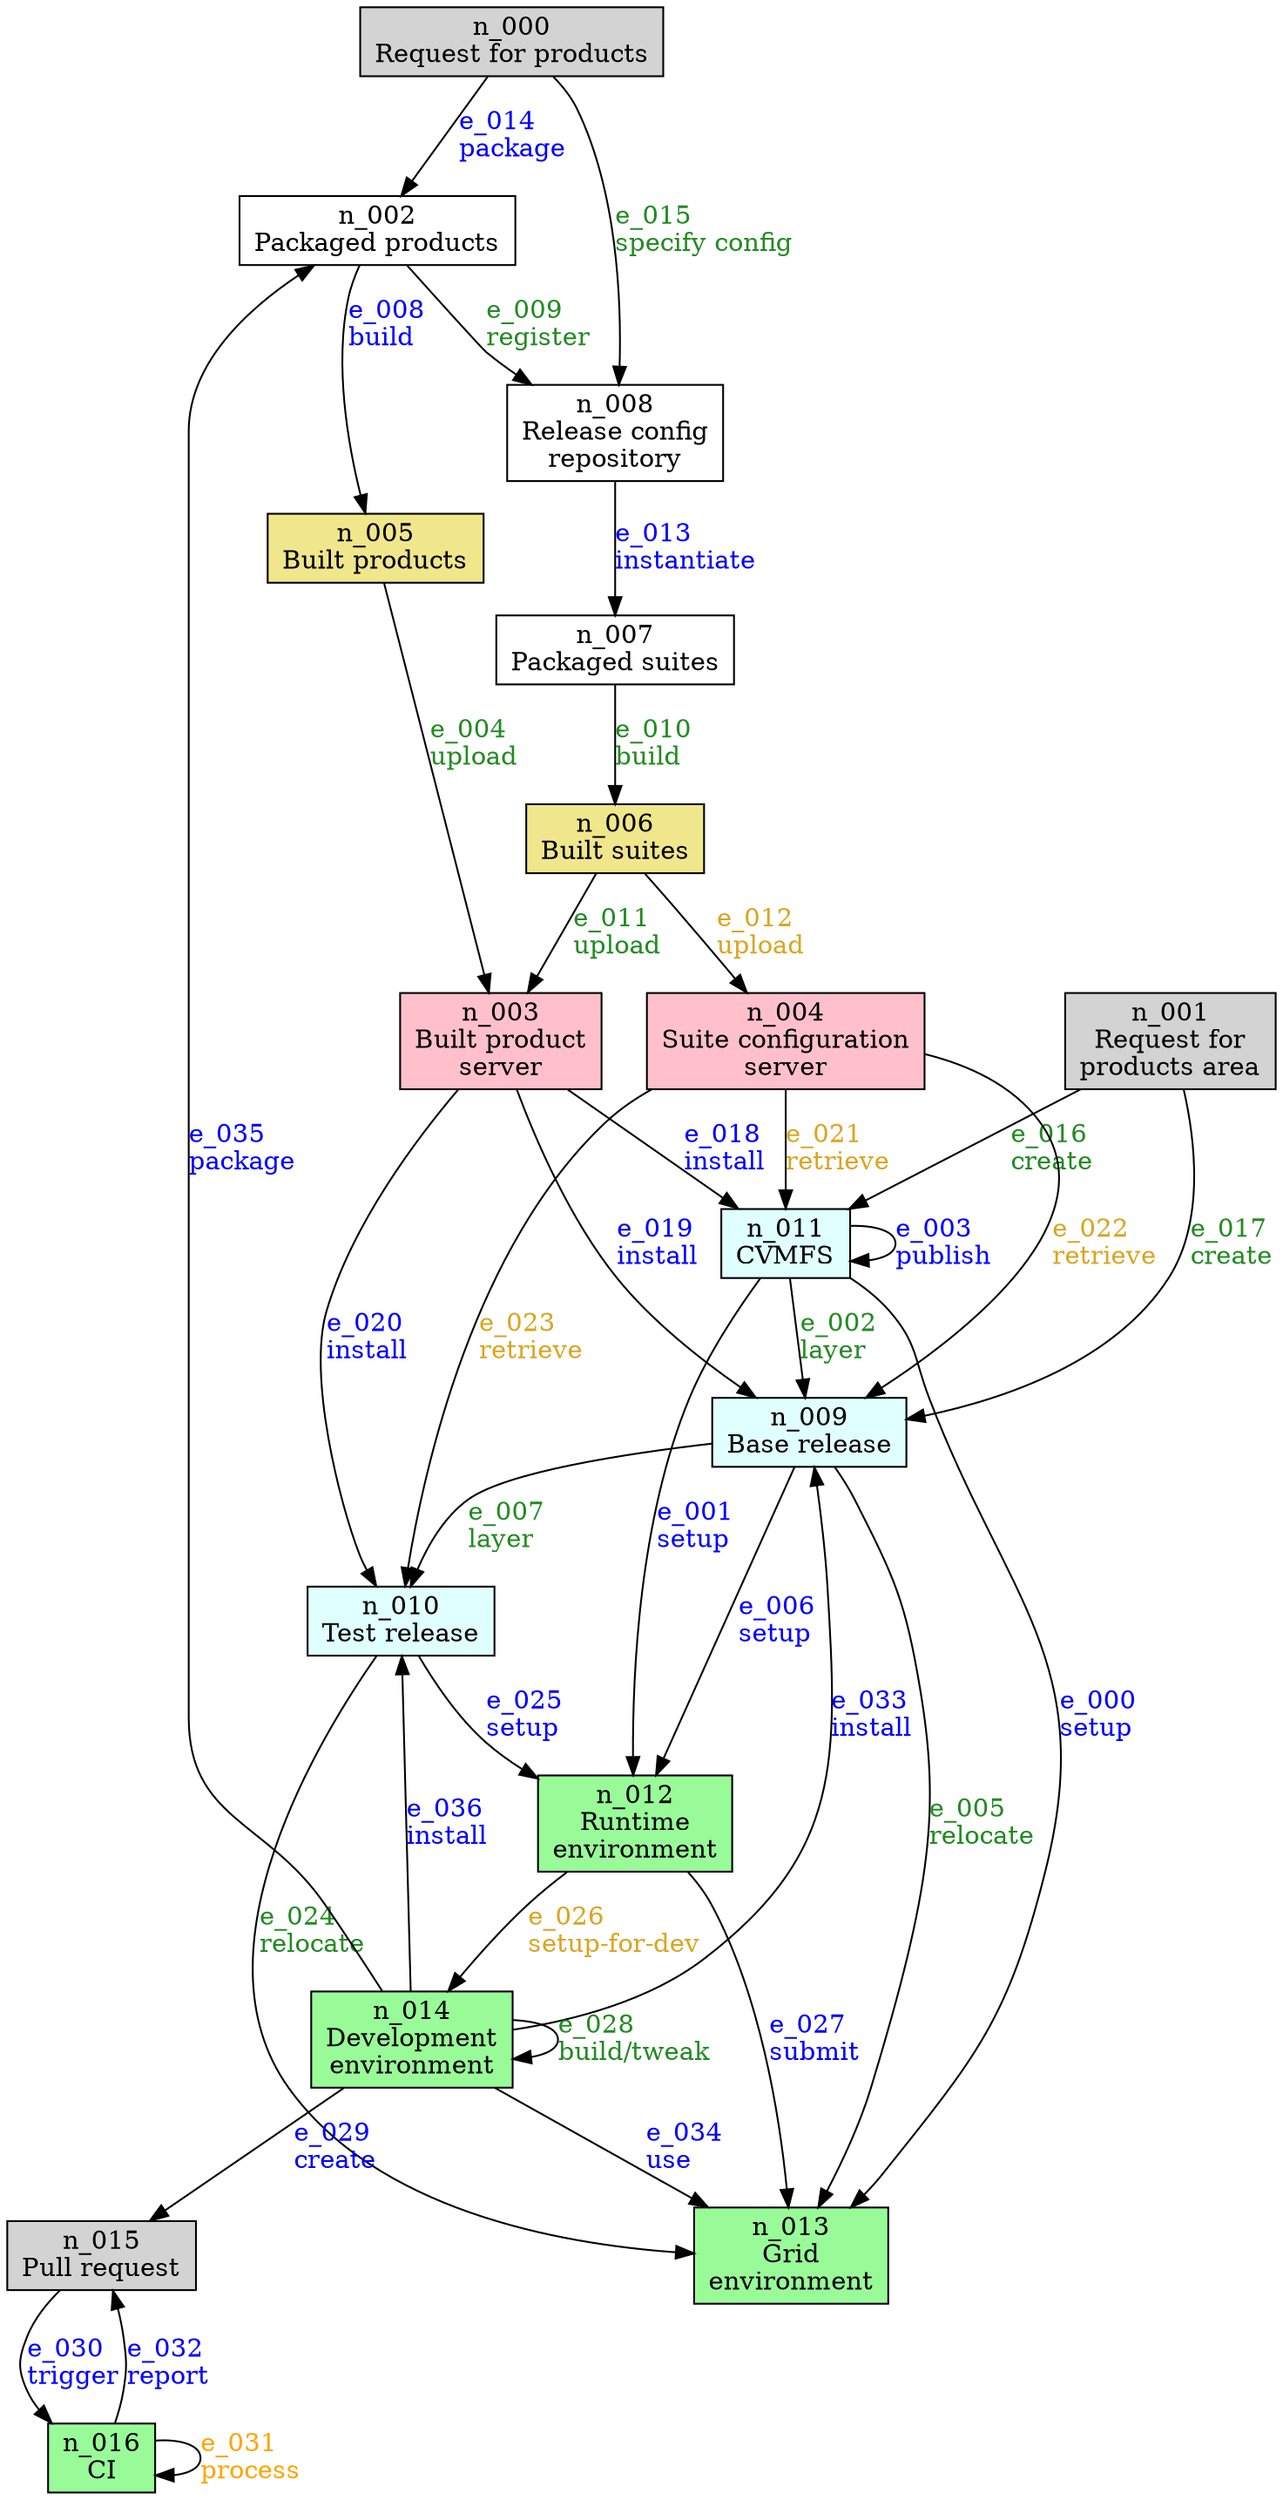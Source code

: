 digraph spack_workflow {

  node [shape="rectangle"]
  nodesep=0.35

  request_for_products [id="n_000", label="n_000\nRequest for products\n", style=filled, fillcolor=lightgray, href="./remaining_work.html#\N"]
  request_for_products_area [id="n_001", label="n_001\nRequest for\nproducts area\n", style=filled, fillcolor=lightgray, href="./remaining_work.html#\N"]
  packaged_products [id="n_002", label="n_002\nPackaged products", href="./remaining_work.html#\N"]
  scisoft [id="n_003", label="n_003\nBuilt product\nserver\n", style=filled, fillcolor=pink, href="./remaining_work.html#\N"]
  suite_config_server [id="n_004", label="n_004\nSuite configuration\nserver\n", style=filled, fillcolor=pink, href="./remaining_work.html#\N"]
  built_products [id="n_005", label="n_005\nBuilt products\n", style=filled, fillcolor=khaki, href="./remaining_work.html#\N"]
  built_env [id="n_006", label="n_006\nBuilt suites\n", style=filled, fillcolor=khaki, href="./remaining_work.html#\N"]
  packaged_suites [id="n_007", label="n_007\nPackaged suites", href="./remaining_work.html#\N"]
  release_config [id="n_008", label="n_008\nRelease config\nrepository", href="./remaining_work.html#\N"]
  base_release [id="n_009", label="n_009\nBase release\n", style=filled, fillcolor=lightcyan, href="./remaining_work.html#\N"]
  test_release [id="n_010", label="n_010\nTest release\n", style=filled, fillcolor=lightcyan, href="./remaining_work.html#\N"]
  CVMFS [id="n_011", label="n_011\n\N\n", style=filled, fillcolor=lightcyan, href="./remaining_work.html#\N"]
  runtime [id="n_012", label="n_012\nRuntime\nenvironment\n", style=filled, fillcolor=palegreen, href="./remaining_work.html#\N"]
  grid [id="n_013", label="n_013\nGrid\nenvironment\n", style=filled, fillcolor=palegreen, href="./remaining_work.html#\N"]
  development [id="n_014", label="n_014\nDevelopment\nenvironment\n", style=filled, fillcolor=palegreen, href="./remaining_work.html#\N"]
  PR [id="n_015", label="n_015\nPull request\n", style=filled, fillcolor=lightgray, href="./remaining_work.html#\N"]
  CI [id="n_016", label="n_016\n\N\n", style=filled, fillcolor=palegreen, href="./remaining_work.html#\N"]

  CVMFS -> grid [id="e_000", label="e_000\lsetup\l", fontcolor=blue, href="./remaining_work.html#e_000"]
  CVMFS -> runtime [id="e_001", label="e_001\lsetup\l", fontcolor=blue, href="./remaining_work.html#e_001"]
  CVMFS -> base_release [id="e_002", label="e_002\llayer\l", fontcolor=forestgreen, href="./remaining_work.html#e_002"]
  CVMFS -> CVMFS [id="e_003", label="e_003\lpublish\l", fontcolor=blue, href="./remaining_work.html#e_003"]
  built_products -> scisoft [id="e_004", label="e_004\lupload\l", fontcolor=forestgreen, href="./remaining_work.html#e_004"]
  base_release -> grid [id="e_005", label="e_005\lrelocate\l", fontcolor=forestgreen, href="./remaining_work.html#e_005"]
  base_release -> runtime [id="e_006", label="e_006\lsetup\l", fontcolor=blue, href="./remaining_work.html#e_006"]
  base_release -> test_release[id="e_007", label="e_007\llayer\l", fontcolor=forestgreen, href="./remaining_work.html#e_007"]
  packaged_products -> built_products [id="e_008", label="e_008\lbuild\l", fontcolor=blue, href="./remaining_work.html#e_008"]
  packaged_products -> release_config [id="e_009", label="e_009\lregister\l", fontcolor=forestgreen, href="./remaining_work.html#e_009"]
  packaged_suites -> built_env [id="e_010", label="e_010\lbuild\l", fontcolor=forestgreen, href="./remaining_work.html#e_010"]
  built_env -> scisoft [id="e_011", label="e_011\lupload\l", fontcolor=forestgreen, href="./remaining_work.html#e_011"]
  built_env -> suite_config_server [id="e_012", label="e_012\lupload\l", fontcolor=goldenrod, href="./remaining_work.html#e_012"]
  release_config -> packaged_suites [id="e_013", label="e_013\linstantiate\l", fontcolor=blue, href="./remaining_work.html#e_013"]
  request_for_products -> packaged_products [id="e_014", label="e_014\lpackage\l", fontcolor=blue, href="./remaining_work.html#e_014"]
  request_for_products -> release_config [id="e_015", label="e_015\lspecify config\l", fontcolor=forestgreen, href="./remaining_work.html#e_015"]
  request_for_products_area -> CVMFS [id="e_016", label="e_016\lcreate\l", fontcolor=forestgreen, href="./remaining_work.html#e_016"]
  request_for_products_area -> base_release [id="e_017", label="e_017\lcreate\l", fontcolor=forestgreen, href="./remaining_work.html#e_017"]
  scisoft -> CVMFS [id="e_018", label="e_018\linstall\l", fontcolor=blue, href="./remaining_work.html#e_018"]
  scisoft -> base_release [id="e_019", label="e_019\linstall\l", fontcolor=blue, href="./remaining_work.html#e_019"]
  scisoft -> test_release [id="e_020", label="e_020\linstall\l", fontcolor=blue, href="./remaining_work.html#e_020"]
  suite_config_server -> CVMFS [id="e_021", label="e_021\lretrieve\l", fontcolor=goldenrod, href="./remaining_work.html#e_021"]
  suite_config_server -> base_release [id="e_022", label="e_022\lretrieve\l", fontcolor=goldenrod, href="./remaining_work.html#e_022"]
  suite_config_server -> test_release [id="e_023", label="e_023\lretrieve\l", fontcolor=goldenrod, href="./remaining_work.html#e_023"]
  test_release -> grid [id="e_024", label="e_024\lrelocate\l", fontcolor=forestgreen, href="./remaining_work.html#e_024"]
  test_release -> runtime [id="e_025", label="e_025\lsetup\l", fontcolor=blue, href="./remaining_work.html#e_025"]
  runtime -> development [id="e_026", label="e_026\lsetup-for-dev\l", fontcolor=goldenrod, href="./remaining_work.html#e_026"]
  runtime -> grid [id="e_027", label="e_027\lsubmit\l", fontcolor=blue, href="./remaining_work.html#e_027"]
  development -> development [id="e_028", label="e_028\lbuild/tweak\l", fontcolor=forestgreen, href="./remaining_work.html#e_028"]
  development -> PR [id="e_029", label="e_029\lcreate\l", fontcolor=blue, href="./remaining_work.html#e_029"]
  PR -> CI [id="e_030", label="e_030\ltrigger\l", fontcolor=blue, href="./remaining_work.html#e_030"]
  CI -> CI [id="e_031", label="e_031\lprocess\l", fontcolor=orange, href="./remaining_work.html#e_031"]
  CI -> PR [id="e_032", label="e_032\lreport\l", fontcolor=blue, href="./remaining_work.html#e_032"]
  development -> base_release [id="e_033", label="e_033\linstall\l", fontcolor=blue, href="./remaining_work.html#e_033"]
  development -> grid [id="e_034", label="e_034\luse\l", fontcolor=blue, href="./remaining_work.html#e_034"]
  development -> packaged_products [id="e_035", label="e_035\lpackage\l", fontcolor=blue, href="./remaining_work.html#e_035"]
  development -> test_release [id="e_036", label="e_036\linstall\l", fontcolor=blue, href="./remaining_work.html#e_036"]
}
